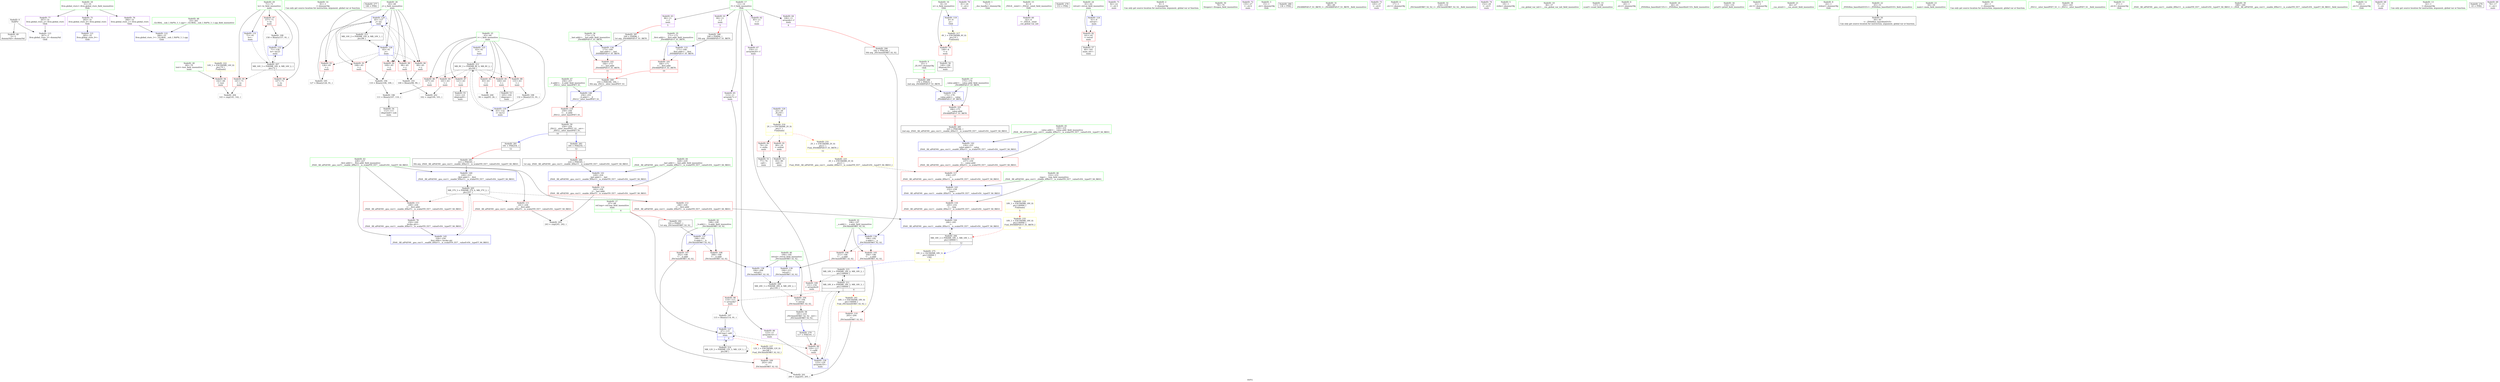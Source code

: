 digraph "SVFG" {
	label="SVFG";

	Node0x556b0e672960 [shape=record,color=grey,label="{NodeID: 0\nNullPtr}"];
	Node0x556b0e672960 -> Node0x556b0e68ca40[style=solid];
	Node0x556b0e672960 -> Node0x556b0e691830[style=solid];
	Node0x556b0e68b9f0 [shape=record,color=red,label="{NodeID: 97\n157\<--71\n\<--te\nmain\n}"];
	Node0x556b0e68b9f0 -> Node0x556b0e68fb80[style=solid];
	Node0x556b0e689a50 [shape=record,color=green,label="{NodeID: 14\n91\<--1\n\<--dummyObj\nCan only get source location for instruction, argument, global var or function.}"];
	Node0x556b0e6b19b0 [shape=record,color=black,label="{NodeID: 277\n146 = PHI()\n}"];
	Node0x556b0e68f400 [shape=record,color=grey,label="{NodeID: 194\n110 = Binary(108, 109, )\n}"];
	Node0x556b0e68f400 -> Node0x556b0e68f700[style=solid];
	Node0x556b0e68c550 [shape=record,color=red,label="{NodeID: 111\n241\<--226\n\<--__first.addr\n_ZSt8__fill_aIPiiEN9__gnu_cxx11__enable_ifIXsr11__is_scalarIT0_EE7__valueEvE6__typeET_S6_RKS3_\n}"];
	Node0x556b0e68c550 -> Node0x556b0e6974a0[style=solid];
	Node0x556b0e68a790 [shape=record,color=green,label="{NodeID: 28\n69\<--70\ntest\<--test_field_insensitive\nmain\n}"];
	Node0x556b0e68a790 -> Node0x556b0e68efc0[style=solid];
	Node0x556b0e6b2c80 [shape=record,color=black,label="{NodeID: 291\n193 = PHI(67, )\n1st arg _ZSt3minIiERKT_S2_S2_ }"];
	Node0x556b0e6b2c80 -> Node0x556b0e6923c0[style=solid];
	Node0x556b0e69ec00 [shape=record,color=black,label="{NodeID: 208\nMR_29V_3 = PHI(MR_29V_4, MR_29V_2, )\npts\{195 \}\n}"];
	Node0x556b0e69ec00 -> Node0x556b0e68bfa0[style=dashed];
	Node0x556b0e691a00 [shape=record,color=blue,label="{NodeID: 125\n63\<--91\ni\<--\nmain\n}"];
	Node0x556b0e691a00 -> Node0x556b0e6a0000[style=dashed];
	Node0x556b0e68b440 [shape=record,color=green,label="{NodeID: 42\n198\<--199\n__b.addr\<--__b.addr_field_insensitive\n_ZSt3minIiERKT_S2_S2_\n}"];
	Node0x556b0e68b440 -> Node0x556b0e68c210[style=solid];
	Node0x556b0e68b440 -> Node0x556b0e68c2e0[style=solid];
	Node0x556b0e68b440 -> Node0x556b0e6923c0[style=solid];
	Node0x556b0e6a2380 [shape=record,color=yellow,style=double,label="{NodeID: 222\n14V_1 = ENCHI(MR_14V_0)\npts\{70 \}\nFun[main]}"];
	Node0x556b0e6a2380 -> Node0x556b0e68efc0[style=dashed];
	Node0x556b0e692560 [shape=record,color=blue,label="{NodeID: 139\n194\<--211\nretval\<--\n_ZSt3minIiERKT_S2_S2_\n}"];
	Node0x556b0e692560 -> Node0x556b0e69ec00[style=dashed];
	Node0x556b0e68d050 [shape=record,color=black,label="{NodeID: 56\n149\<--148\nidxprom19\<--\nmain\n}"];
	Node0x556b0e68dbb0 [shape=record,color=purple,label="{NodeID: 70\n81\<--20\n\<--.str.2\nmain\n}"];
	Node0x556b0e68e7a0 [shape=record,color=red,label="{NodeID: 84\n101\<--63\n\<--i\nmain\n}"];
	Node0x556b0e68e7a0 -> Node0x556b0e690000[style=solid];
	Node0x556b0e688680 [shape=record,color=green,label="{NodeID: 1\n7\<--1\n__dso_handle\<--dummyObj\nGlob }"];
	Node0x556b0e68bac0 [shape=record,color=red,label="{NodeID: 98\n114\<--113\n\<--arrayidx7\nmain\n}"];
	Node0x556b0e68bac0 -> Node0x556b0e68f880[style=solid];
	Node0x556b0e689b50 [shape=record,color=green,label="{NodeID: 15\n4\<--6\n_ZStL8__ioinit\<--_ZStL8__ioinit_field_insensitive\nGlob }"];
	Node0x556b0e689b50 -> Node0x556b0e68d390[style=solid];
	Node0x556b0e6b1ab0 [shape=record,color=black,label="{NodeID: 278\n153 = PHI()\n}"];
	Node0x556b0e68f580 [shape=record,color=grey,label="{NodeID: 195\n127 = Binary(126, 91, )\n}"];
	Node0x556b0e68f580 -> Node0x556b0e691d40[style=solid];
	Node0x556b0e68c620 [shape=record,color=red,label="{NodeID: 112\n246\<--226\n\<--__first.addr\n_ZSt8__fill_aIPiiEN9__gnu_cxx11__enable_ifIXsr11__is_scalarIT0_EE7__valueEvE6__typeET_S6_RKS3_\n}"];
	Node0x556b0e68c620 -> Node0x556b0e692970[style=solid];
	Node0x556b0e68a860 [shape=record,color=green,label="{NodeID: 29\n71\<--72\nte\<--te_field_insensitive\nmain\n}"];
	Node0x556b0e68a860 -> Node0x556b0e68f090[style=solid];
	Node0x556b0e68a860 -> Node0x556b0e68b920[style=solid];
	Node0x556b0e68a860 -> Node0x556b0e68b9f0[style=solid];
	Node0x556b0e68a860 -> Node0x556b0e691ee0[style=solid];
	Node0x556b0e68a860 -> Node0x556b0e691fb0[style=solid];
	Node0x556b0e691ad0 [shape=record,color=blue,label="{NodeID: 126\n65\<--91\nj\<--\nmain\n}"];
	Node0x556b0e691ad0 -> Node0x556b0e68ebb0[style=dashed];
	Node0x556b0e691ad0 -> Node0x556b0e68ec80[style=dashed];
	Node0x556b0e691ad0 -> Node0x556b0e68ed50[style=dashed];
	Node0x556b0e691ad0 -> Node0x556b0e68ee20[style=dashed];
	Node0x556b0e691ad0 -> Node0x556b0e68eef0[style=dashed];
	Node0x556b0e691ad0 -> Node0x556b0e691d40[style=dashed];
	Node0x556b0e691ad0 -> Node0x556b0e6a0500[style=dashed];
	Node0x556b0e68b510 [shape=record,color=green,label="{NodeID: 43\n226\<--227\n__first.addr\<--__first.addr_field_insensitive\n_ZSt8__fill_aIPiiEN9__gnu_cxx11__enable_ifIXsr11__is_scalarIT0_EE7__valueEvE6__typeET_S6_RKS3_\n}"];
	Node0x556b0e68b510 -> Node0x556b0e68c550[style=solid];
	Node0x556b0e68b510 -> Node0x556b0e68c620[style=solid];
	Node0x556b0e68b510 -> Node0x556b0e68c6f0[style=solid];
	Node0x556b0e68b510 -> Node0x556b0e692630[style=solid];
	Node0x556b0e68b510 -> Node0x556b0e692a40[style=solid];
	Node0x556b0e692630 [shape=record,color=blue,label="{NodeID: 140\n226\<--223\n__first.addr\<--__first\n_ZSt8__fill_aIPiiEN9__gnu_cxx11__enable_ifIXsr11__is_scalarIT0_EE7__valueEvE6__typeET_S6_RKS3_\n}"];
	Node0x556b0e692630 -> Node0x556b0e69dd00[style=dashed];
	Node0x556b0e68d120 [shape=record,color=black,label="{NodeID: 57\n60\<--161\nmain_ret\<--\nmain\n}"];
	Node0x556b0e6a3940 [shape=record,color=yellow,style=double,label="{NodeID: 237\n12V_1 = ENCHI(MR_12V_0)\npts\{68 \}\nFun[_ZSt3minIiERKT_S2_S2_]}"];
	Node0x556b0e6a3940 -> Node0x556b0e68c3b0[style=dashed];
	Node0x556b0e68dc80 [shape=record,color=purple,label="{NodeID: 71\n82\<--22\n\<--.str.3\nmain\n}"];
	Node0x556b0e68e870 [shape=record,color=red,label="{NodeID: 85\n104\<--63\n\<--i\nmain\n}"];
	Node0x556b0e68e870 -> Node0x556b0e68cde0[style=solid];
	Node0x556b0e688b50 [shape=record,color=green,label="{NodeID: 2\n9\<--1\n\<--dummyObj\nCan only get source location for instruction, argument, global var or function.}"];
	Node0x556b0e68bb90 [shape=record,color=red,label="{NodeID: 99\n120\<--117\n\<--call8\nmain\n}"];
	Node0x556b0e68bb90 -> Node0x556b0e691c70[style=solid];
	Node0x556b0e689c50 [shape=record,color=green,label="{NodeID: 16\n8\<--10\nn\<--n_field_insensitive\nGlob }"];
	Node0x556b0e689c50 -> Node0x556b0e68e390[style=solid];
	Node0x556b0e689c50 -> Node0x556b0e691430[style=solid];
	Node0x556b0e6b1bb0 [shape=record,color=black,label="{NodeID: 279\n117 = PHI(191, )\n}"];
	Node0x556b0e6b1bb0 -> Node0x556b0e68bb90[style=solid];
	Node0x556b0e68f700 [shape=record,color=grey,label="{NodeID: 196\n111 = Binary(107, 110, )\n}"];
	Node0x556b0e68f700 -> Node0x556b0e68ceb0[style=solid];
	Node0x556b0e68c6f0 [shape=record,color=red,label="{NodeID: 113\n249\<--226\n\<--__first.addr\n_ZSt8__fill_aIPiiEN9__gnu_cxx11__enable_ifIXsr11__is_scalarIT0_EE7__valueEvE6__typeET_S6_RKS3_\n}"];
	Node0x556b0e68c6f0 -> Node0x556b0e68e2c0[style=solid];
	Node0x556b0e68a930 [shape=record,color=green,label="{NodeID: 30\n78\<--79\nfreopen\<--freopen_field_insensitive\n}"];
	Node0x556b0e691ba0 [shape=record,color=blue,label="{NodeID: 127\n67\<--115\nref.tmp\<--add\nmain\n|{|<s3>6}}"];
	Node0x556b0e691ba0 -> Node0x556b0e68bb90[style=dashed];
	Node0x556b0e691ba0 -> Node0x556b0e691ba0[style=dashed];
	Node0x556b0e691ba0 -> Node0x556b0e6a0a00[style=dashed];
	Node0x556b0e691ba0:s3 -> Node0x556b0e6a3940[style=dashed,color=red];
	Node0x556b0e68b5e0 [shape=record,color=green,label="{NodeID: 44\n228\<--229\n__last.addr\<--__last.addr_field_insensitive\n_ZSt8__fill_aIPiiEN9__gnu_cxx11__enable_ifIXsr11__is_scalarIT0_EE7__valueEvE6__typeET_S6_RKS3_\n}"];
	Node0x556b0e68b5e0 -> Node0x556b0e68c7c0[style=solid];
	Node0x556b0e68b5e0 -> Node0x556b0e692700[style=solid];
	Node0x556b0e6a2540 [shape=record,color=yellow,style=double,label="{NodeID: 224\n18V_1 = ENCHI(MR_18V_0)\npts\{140000 \}\nFun[main]|{<s0>5}}"];
	Node0x556b0e6a2540:s0 -> Node0x556b0e6a3750[style=dashed,color=red];
	Node0x556b0e692700 [shape=record,color=blue,label="{NodeID: 141\n228\<--224\n__last.addr\<--__last\n_ZSt8__fill_aIPiiEN9__gnu_cxx11__enable_ifIXsr11__is_scalarIT0_EE7__valueEvE6__typeET_S6_RKS3_\n}"];
	Node0x556b0e692700 -> Node0x556b0e68c7c0[style=dashed];
	Node0x556b0e68d1f0 [shape=record,color=black,label="{NodeID: 58\n191\<--214\n_ZSt3minIiERKT_S2_S2__ret\<--\n_ZSt3minIiERKT_S2_S2_\n|{<s0>6}}"];
	Node0x556b0e68d1f0:s0 -> Node0x556b0e6b1bb0[style=solid,color=blue];
	Node0x556b0e68dd50 [shape=record,color=purple,label="{NodeID: 72\n135\<--27\n\<--.str.4\nmain\n}"];
	Node0x556b0e68e940 [shape=record,color=red,label="{NodeID: 86\n107\<--63\n\<--i\nmain\n}"];
	Node0x556b0e68e940 -> Node0x556b0e68f700[style=solid];
	Node0x556b0e688940 [shape=record,color=green,label="{NodeID: 3\n15\<--1\n.str\<--dummyObj\nGlob }"];
	Node0x556b0e68bc60 [shape=record,color=red,label="{NodeID: 100\n151\<--150\n\<--arrayidx20\nmain\n}"];
	Node0x556b0e689d50 [shape=record,color=green,label="{NodeID: 17\n11\<--14\nf\<--f_field_insensitive\nGlob }"];
	Node0x556b0e689d50 -> Node0x556b0e68d460[style=solid];
	Node0x556b0e689d50 -> Node0x556b0e68d530[style=solid];
	Node0x556b0e689d50 -> Node0x556b0e68d600[style=solid];
	Node0x556b0e689d50 -> Node0x556b0e68d6d0[style=solid];
	Node0x556b0e689d50 -> Node0x556b0e68d7a0[style=solid];
	Node0x556b0e689d50 -> Node0x556b0e68d870[style=solid];
	Node0x556b0e689d50 -> Node0x556b0e68d940[style=solid];
	Node0x556b0e6b1da0 [shape=record,color=black,label="{NodeID: 280\n136 = PHI()\n}"];
	Node0x556b0e68f880 [shape=record,color=grey,label="{NodeID: 197\n115 = Binary(114, 91, )\n}"];
	Node0x556b0e68f880 -> Node0x556b0e691ba0[style=solid];
	Node0x556b0e68c7c0 [shape=record,color=red,label="{NodeID: 114\n242\<--228\n\<--__last.addr\n_ZSt8__fill_aIPiiEN9__gnu_cxx11__enable_ifIXsr11__is_scalarIT0_EE7__valueEvE6__typeET_S6_RKS3_\n}"];
	Node0x556b0e68c7c0 -> Node0x556b0e6974a0[style=solid];
	Node0x556b0e68aa30 [shape=record,color=green,label="{NodeID: 31\n88\<--89\n_ZSt4fillIPiiEvT_S1_RKT0_\<--_ZSt4fillIPiiEvT_S1_RKT0__field_insensitive\n}"];
	Node0x556b0e69fb00 [shape=record,color=black,label="{NodeID: 211\nMR_18V_4 = PHI(MR_18V_5, MR_18V_3, )\npts\{140000 \}\n|{|<s4>6}}"];
	Node0x556b0e69fb00 -> Node0x556b0e68bac0[style=dashed];
	Node0x556b0e69fb00 -> Node0x556b0e68bb90[style=dashed];
	Node0x556b0e69fb00 -> Node0x556b0e691c70[style=dashed];
	Node0x556b0e69fb00 -> Node0x556b0e6a0f00[style=dashed];
	Node0x556b0e69fb00:s4 -> Node0x556b0e6a3cf0[style=dashed,color=red];
	Node0x556b0e691c70 [shape=record,color=blue,label="{NodeID: 128\n123\<--120\narrayidx10\<--\nmain\n}"];
	Node0x556b0e691c70 -> Node0x556b0e69fb00[style=dashed];
	Node0x556b0e68b6b0 [shape=record,color=green,label="{NodeID: 45\n230\<--231\n__value.addr\<--__value.addr_field_insensitive\n_ZSt8__fill_aIPiiEN9__gnu_cxx11__enable_ifIXsr11__is_scalarIT0_EE7__valueEvE6__typeET_S6_RKS3_\n}"];
	Node0x556b0e68b6b0 -> Node0x556b0e68c890[style=solid];
	Node0x556b0e68b6b0 -> Node0x556b0e6927d0[style=solid];
	Node0x556b0e6a2620 [shape=record,color=yellow,style=double,label="{NodeID: 225\n2V_1 = ENCHI(MR_2V_0)\npts\{1 \}\nFun[_ZSt8__fill_aIPiiEN9__gnu_cxx11__enable_ifIXsr11__is_scalarIT0_EE7__valueEvE6__typeET_S6_RKS3_]}"];
	Node0x556b0e6a2620 -> Node0x556b0e691290[style=dashed];
	Node0x556b0e6927d0 [shape=record,color=blue,label="{NodeID: 142\n230\<--225\n__value.addr\<--__value\n_ZSt8__fill_aIPiiEN9__gnu_cxx11__enable_ifIXsr11__is_scalarIT0_EE7__valueEvE6__typeET_S6_RKS3_\n}"];
	Node0x556b0e6927d0 -> Node0x556b0e68c890[style=dashed];
	Node0x556b0e68d2c0 [shape=record,color=black,label="{NodeID: 59\n254\<--259\n_ZSt12__niter_baseIPiET_S1__ret\<--\n_ZSt12__niter_baseIPiET_S1_\n|{<s0>10|<s1>11}}"];
	Node0x556b0e68d2c0:s0 -> Node0x556b0e6b1e70[style=solid,color=blue];
	Node0x556b0e68d2c0:s1 -> Node0x556b0e6b1fa0[style=solid,color=blue];
	Node0x556b0e68de20 [shape=record,color=purple,label="{NodeID: 73\n145\<--27\n\<--.str.4\nmain\n}"];
	Node0x556b0e68ea10 [shape=record,color=red,label="{NodeID: 87\n121\<--63\n\<--i\nmain\n}"];
	Node0x556b0e68ea10 -> Node0x556b0e68cf80[style=solid];
	Node0x556b0e6889d0 [shape=record,color=green,label="{NodeID: 4\n17\<--1\n.str.1\<--dummyObj\nGlob }"];
	Node0x556b0e68bd30 [shape=record,color=red,label="{NodeID: 101\n180\<--171\n\<--__first.addr\n_ZSt4fillIPiiEvT_S1_RKT0_\n|{<s0>10}}"];
	Node0x556b0e68bd30:s0 -> Node0x556b0e6b2960[style=solid,color=red];
	Node0x556b0e689e50 [shape=record,color=green,label="{NodeID: 18\n31\<--35\nllvm.global_ctors\<--llvm.global_ctors_field_insensitive\nGlob }"];
	Node0x556b0e689e50 -> Node0x556b0e68dfc0[style=solid];
	Node0x556b0e689e50 -> Node0x556b0e68e0c0[style=solid];
	Node0x556b0e689e50 -> Node0x556b0e68e1c0[style=solid];
	Node0x556b0e6b1e70 [shape=record,color=black,label="{NodeID: 281\n181 = PHI(254, )\n|{<s0>12}}"];
	Node0x556b0e6b1e70:s0 -> Node0x556b0e6b2290[style=solid,color=red];
	Node0x556b0e68fa00 [shape=record,color=grey,label="{NodeID: 198\n132 = Binary(131, 91, )\n}"];
	Node0x556b0e68fa00 -> Node0x556b0e691e10[style=solid];
	Node0x556b0e68c890 [shape=record,color=red,label="{NodeID: 115\n237\<--230\n\<--__value.addr\n_ZSt8__fill_aIPiiEN9__gnu_cxx11__enable_ifIXsr11__is_scalarIT0_EE7__valueEvE6__typeET_S6_RKS3_\n}"];
	Node0x556b0e68c890 -> Node0x556b0e691290[style=solid];
	Node0x556b0e68ab30 [shape=record,color=green,label="{NodeID: 32\n118\<--119\n_ZSt3minIiERKT_S2_S2_\<--_ZSt3minIiERKT_S2_S2__field_insensitive\n}"];
	Node0x556b0e6a0000 [shape=record,color=black,label="{NodeID: 212\nMR_8V_3 = PHI(MR_8V_4, MR_8V_2, )\npts\{64 \}\n}"];
	Node0x556b0e6a0000 -> Node0x556b0e68e6d0[style=dashed];
	Node0x556b0e6a0000 -> Node0x556b0e68e7a0[style=dashed];
	Node0x556b0e6a0000 -> Node0x556b0e68e870[style=dashed];
	Node0x556b0e6a0000 -> Node0x556b0e68e940[style=dashed];
	Node0x556b0e6a0000 -> Node0x556b0e68ea10[style=dashed];
	Node0x556b0e6a0000 -> Node0x556b0e68eae0[style=dashed];
	Node0x556b0e6a0000 -> Node0x556b0e691e10[style=dashed];
	Node0x556b0e691d40 [shape=record,color=blue,label="{NodeID: 129\n65\<--127\nj\<--inc\nmain\n}"];
	Node0x556b0e691d40 -> Node0x556b0e68ebb0[style=dashed];
	Node0x556b0e691d40 -> Node0x556b0e68ec80[style=dashed];
	Node0x556b0e691d40 -> Node0x556b0e68ed50[style=dashed];
	Node0x556b0e691d40 -> Node0x556b0e68ee20[style=dashed];
	Node0x556b0e691d40 -> Node0x556b0e68eef0[style=dashed];
	Node0x556b0e691d40 -> Node0x556b0e691d40[style=dashed];
	Node0x556b0e691d40 -> Node0x556b0e6a0500[style=dashed];
	Node0x556b0e68b780 [shape=record,color=green,label="{NodeID: 46\n232\<--233\n__tmp\<--__tmp_field_insensitive\n_ZSt8__fill_aIPiiEN9__gnu_cxx11__enable_ifIXsr11__is_scalarIT0_EE7__valueEvE6__typeET_S6_RKS3_\n}"];
	Node0x556b0e68b780 -> Node0x556b0e6911c0[style=solid];
	Node0x556b0e68b780 -> Node0x556b0e6928a0[style=solid];
	Node0x556b0e6928a0 [shape=record,color=blue,label="{NodeID: 143\n232\<--238\n__tmp\<--\n_ZSt8__fill_aIPiiEN9__gnu_cxx11__enable_ifIXsr11__is_scalarIT0_EE7__valueEvE6__typeET_S6_RKS3_\n}"];
	Node0x556b0e6928a0 -> Node0x556b0e6911c0[style=dashed];
	Node0x556b0e68d390 [shape=record,color=purple,label="{NodeID: 60\n42\<--4\n\<--_ZStL8__ioinit\n__cxx_global_var_init\n}"];
	Node0x556b0e68def0 [shape=record,color=purple,label="{NodeID: 74\n152\<--29\n\<--.str.5\nmain\n}"];
	Node0x556b0e68eae0 [shape=record,color=red,label="{NodeID: 88\n131\<--63\n\<--i\nmain\n}"];
	Node0x556b0e68eae0 -> Node0x556b0e68fa00[style=solid];
	Node0x556b0e689400 [shape=record,color=green,label="{NodeID: 5\n19\<--1\nstdin\<--dummyObj\nGlob }"];
	Node0x556b0e68be00 [shape=record,color=red,label="{NodeID: 102\n184\<--173\n\<--__last.addr\n_ZSt4fillIPiiEvT_S1_RKT0_\n|{<s0>11}}"];
	Node0x556b0e68be00:s0 -> Node0x556b0e6b2960[style=solid,color=red];
	Node0x556b0e689f50 [shape=record,color=green,label="{NodeID: 19\n36\<--37\n__cxx_global_var_init\<--__cxx_global_var_init_field_insensitive\n}"];
	Node0x556b0e6b1fa0 [shape=record,color=black,label="{NodeID: 282\n185 = PHI(254, )\n|{<s0>12}}"];
	Node0x556b0e6b1fa0:s0 -> Node0x556b0e6b2360[style=solid,color=red];
	Node0x556b0e68fb80 [shape=record,color=grey,label="{NodeID: 199\n158 = Binary(157, 91, )\n}"];
	Node0x556b0e68fb80 -> Node0x556b0e691fb0[style=solid];
	Node0x556b0e6911c0 [shape=record,color=red,label="{NodeID: 116\n245\<--232\n\<--__tmp\n_ZSt8__fill_aIPiiEN9__gnu_cxx11__enable_ifIXsr11__is_scalarIT0_EE7__valueEvE6__typeET_S6_RKS3_\n}"];
	Node0x556b0e6911c0 -> Node0x556b0e692970[style=solid];
	Node0x556b0e68ac30 [shape=record,color=green,label="{NodeID: 33\n137\<--138\nscanf\<--scanf_field_insensitive\n}"];
	Node0x556b0e6a0500 [shape=record,color=black,label="{NodeID: 213\nMR_10V_2 = PHI(MR_10V_4, MR_10V_1, )\npts\{66 \}\n}"];
	Node0x556b0e6a0500 -> Node0x556b0e691ad0[style=dashed];
	Node0x556b0e691e10 [shape=record,color=blue,label="{NodeID: 130\n63\<--132\ni\<--inc12\nmain\n}"];
	Node0x556b0e691e10 -> Node0x556b0e6a0000[style=dashed];
	Node0x556b0e68b850 [shape=record,color=green,label="{NodeID: 47\n256\<--257\n__it.addr\<--__it.addr_field_insensitive\n_ZSt12__niter_baseIPiET_S1_\n}"];
	Node0x556b0e68b850 -> Node0x556b0e691360[style=solid];
	Node0x556b0e68b850 -> Node0x556b0e692b10[style=solid];
	Node0x556b0e692970 [shape=record,color=blue,label="{NodeID: 144\n246\<--245\n\<--\n_ZSt8__fill_aIPiiEN9__gnu_cxx11__enable_ifIXsr11__is_scalarIT0_EE7__valueEvE6__typeET_S6_RKS3_\n}"];
	Node0x556b0e692970 -> Node0x556b0e69e200[style=dashed];
	Node0x556b0e68d460 [shape=record,color=purple,label="{NodeID: 61\n84\<--11\n\<--f\nmain\n|{<s0>5}}"];
	Node0x556b0e68d460:s0 -> Node0x556b0e6b25a0[style=solid,color=red];
	Node0x556b0e6a3cf0 [shape=record,color=yellow,style=double,label="{NodeID: 241\n18V_1 = ENCHI(MR_18V_0)\npts\{140000 \}\nFun[_ZSt3minIiERKT_S2_S2_]}"];
	Node0x556b0e6a3cf0 -> Node0x556b0e68c480[style=dashed];
	Node0x556b0e68dfc0 [shape=record,color=purple,label="{NodeID: 75\n265\<--31\nllvm.global_ctors_0\<--llvm.global_ctors\nGlob }"];
	Node0x556b0e68dfc0 -> Node0x556b0e691630[style=solid];
	Node0x556b0e68ebb0 [shape=record,color=red,label="{NodeID: 89\n98\<--65\n\<--j\nmain\n}"];
	Node0x556b0e68ebb0 -> Node0x556b0e68f280[style=solid];
	Node0x556b0e689490 [shape=record,color=green,label="{NodeID: 6\n20\<--1\n.str.2\<--dummyObj\nGlob }"];
	Node0x556b0e68bed0 [shape=record,color=red,label="{NodeID: 103\n186\<--175\n\<--__value.addr\n_ZSt4fillIPiiEvT_S1_RKT0_\n|{<s0>12}}"];
	Node0x556b0e68bed0:s0 -> Node0x556b0e6b2460[style=solid,color=red];
	Node0x556b0e68a050 [shape=record,color=green,label="{NodeID: 20\n40\<--41\n_ZNSt8ios_base4InitC1Ev\<--_ZNSt8ios_base4InitC1Ev_field_insensitive\n}"];
	Node0x556b0e6b2290 [shape=record,color=black,label="{NodeID: 283\n223 = PHI(181, )\n0th arg _ZSt8__fill_aIPiiEN9__gnu_cxx11__enable_ifIXsr11__is_scalarIT0_EE7__valueEvE6__typeET_S6_RKS3_ }"];
	Node0x556b0e6b2290 -> Node0x556b0e692630[style=solid];
	Node0x556b0e68fd00 [shape=record,color=grey,label="{NodeID: 200\n94 = cmp(93, 26, )\n}"];
	Node0x556b0e691290 [shape=record,color=red,label="{NodeID: 117\n238\<--237\n\<--\n_ZSt8__fill_aIPiiEN9__gnu_cxx11__enable_ifIXsr11__is_scalarIT0_EE7__valueEvE6__typeET_S6_RKS3_\n}"];
	Node0x556b0e691290 -> Node0x556b0e6928a0[style=solid];
	Node0x556b0e68ad30 [shape=record,color=green,label="{NodeID: 34\n154\<--155\nprintf\<--printf_field_insensitive\n}"];
	Node0x556b0e6a0a00 [shape=record,color=black,label="{NodeID: 214\nMR_12V_2 = PHI(MR_12V_3, MR_12V_1, )\npts\{68 \}\n}"];
	Node0x556b0e6a0a00 -> Node0x556b0e691ba0[style=dashed];
	Node0x556b0e6a0a00 -> Node0x556b0e6a0a00[style=dashed];
	Node0x556b0e691ee0 [shape=record,color=blue,label="{NodeID: 131\n71\<--91\nte\<--\nmain\n}"];
	Node0x556b0e691ee0 -> Node0x556b0e69e700[style=dashed];
	Node0x556b0e68c940 [shape=record,color=green,label="{NodeID: 48\n33\<--261\n_GLOBAL__sub_I_ShPSi_3_1.cpp\<--_GLOBAL__sub_I_ShPSi_3_1.cpp_field_insensitive\n}"];
	Node0x556b0e68c940 -> Node0x556b0e691730[style=solid];
	Node0x556b0e692a40 [shape=record,color=blue,label="{NodeID: 145\n226\<--250\n__first.addr\<--incdec.ptr\n_ZSt8__fill_aIPiiEN9__gnu_cxx11__enable_ifIXsr11__is_scalarIT0_EE7__valueEvE6__typeET_S6_RKS3_\n}"];
	Node0x556b0e692a40 -> Node0x556b0e69dd00[style=dashed];
	Node0x556b0e68d530 [shape=record,color=purple,label="{NodeID: 62\n85\<--11\n\<--f\nmain\n}"];
	Node0x556b0e68e0c0 [shape=record,color=purple,label="{NodeID: 76\n266\<--31\nllvm.global_ctors_1\<--llvm.global_ctors\nGlob }"];
	Node0x556b0e68e0c0 -> Node0x556b0e691730[style=solid];
	Node0x556b0e68ec80 [shape=record,color=red,label="{NodeID: 90\n99\<--65\n\<--j\nmain\n}"];
	Node0x556b0e68ec80 -> Node0x556b0e68f280[style=solid];
	Node0x556b0e689520 [shape=record,color=green,label="{NodeID: 7\n22\<--1\n.str.3\<--dummyObj\nGlob }"];
	Node0x556b0e68bfa0 [shape=record,color=red,label="{NodeID: 104\n214\<--194\n\<--retval\n_ZSt3minIiERKT_S2_S2_\n}"];
	Node0x556b0e68bfa0 -> Node0x556b0e68d1f0[style=solid];
	Node0x556b0e68a150 [shape=record,color=green,label="{NodeID: 21\n46\<--47\n__cxa_atexit\<--__cxa_atexit_field_insensitive\n}"];
	Node0x556b0e6b2360 [shape=record,color=black,label="{NodeID: 284\n224 = PHI(185, )\n1st arg _ZSt8__fill_aIPiiEN9__gnu_cxx11__enable_ifIXsr11__is_scalarIT0_EE7__valueEvE6__typeET_S6_RKS3_ }"];
	Node0x556b0e6b2360 -> Node0x556b0e692700[style=solid];
	Node0x556b0e68fe80 [shape=record,color=grey,label="{NodeID: 201\n206 = cmp(203, 205, )\n}"];
	Node0x556b0e691360 [shape=record,color=red,label="{NodeID: 118\n259\<--256\n\<--__it.addr\n_ZSt12__niter_baseIPiET_S1_\n}"];
	Node0x556b0e691360 -> Node0x556b0e68d2c0[style=solid];
	Node0x556b0e68ae30 [shape=record,color=green,label="{NodeID: 35\n171\<--172\n__first.addr\<--__first.addr_field_insensitive\n_ZSt4fillIPiiEvT_S1_RKT0_\n}"];
	Node0x556b0e68ae30 -> Node0x556b0e68bd30[style=solid];
	Node0x556b0e68ae30 -> Node0x556b0e692080[style=solid];
	Node0x556b0e6a0f00 [shape=record,color=black,label="{NodeID: 215\nMR_18V_3 = PHI(MR_18V_4, MR_18V_2, )\npts\{140000 \}\n}"];
	Node0x556b0e6a0f00 -> Node0x556b0e68bc60[style=dashed];
	Node0x556b0e6a0f00 -> Node0x556b0e69fb00[style=dashed];
	Node0x556b0e691fb0 [shape=record,color=blue,label="{NodeID: 132\n71\<--158\nte\<--inc23\nmain\n}"];
	Node0x556b0e691fb0 -> Node0x556b0e69e700[style=dashed];
	Node0x556b0e68ca40 [shape=record,color=black,label="{NodeID: 49\n2\<--3\ndummyVal\<--dummyVal\n}"];
	Node0x556b0e692b10 [shape=record,color=blue,label="{NodeID: 146\n256\<--255\n__it.addr\<--__it\n_ZSt12__niter_baseIPiET_S1_\n}"];
	Node0x556b0e692b10 -> Node0x556b0e691360[style=dashed];
	Node0x556b0e68d600 [shape=record,color=purple,label="{NodeID: 63\n86\<--11\n\<--f\nmain\n|{<s0>5}}"];
	Node0x556b0e68d600:s0 -> Node0x556b0e6b26e0[style=solid,color=red];
	Node0x556b0e68e1c0 [shape=record,color=purple,label="{NodeID: 77\n267\<--31\nllvm.global_ctors_2\<--llvm.global_ctors\nGlob }"];
	Node0x556b0e68e1c0 -> Node0x556b0e691830[style=solid];
	Node0x556b0e68ed50 [shape=record,color=red,label="{NodeID: 91\n108\<--65\n\<--j\nmain\n}"];
	Node0x556b0e68ed50 -> Node0x556b0e68f400[style=solid];
	Node0x556b0e6895b0 [shape=record,color=green,label="{NodeID: 8\n24\<--1\nstdout\<--dummyObj\nGlob }"];
	Node0x556b0e68c070 [shape=record,color=red,label="{NodeID: 105\n204\<--196\n\<--__a.addr\n_ZSt3minIiERKT_S2_S2_\n}"];
	Node0x556b0e68c070 -> Node0x556b0e68c480[style=solid];
	Node0x556b0e68a250 [shape=record,color=green,label="{NodeID: 22\n45\<--51\n_ZNSt8ios_base4InitD1Ev\<--_ZNSt8ios_base4InitD1Ev_field_insensitive\n}"];
	Node0x556b0e68a250 -> Node0x556b0e68cb40[style=solid];
	Node0x556b0e6b2460 [shape=record,color=black,label="{NodeID: 285\n225 = PHI(186, )\n2nd arg _ZSt8__fill_aIPiiEN9__gnu_cxx11__enable_ifIXsr11__is_scalarIT0_EE7__valueEvE6__typeET_S6_RKS3_ }"];
	Node0x556b0e6b2460 -> Node0x556b0e6927d0[style=solid];
	Node0x556b0e690000 [shape=record,color=grey,label="{NodeID: 202\n102 = cmp(100, 101, )\n}"];
	Node0x556b0e691430 [shape=record,color=blue,label="{NodeID: 119\n8\<--9\nn\<--\nGlob }"];
	Node0x556b0e691430 -> Node0x556b0e6a1f20[style=dashed];
	Node0x556b0e68af00 [shape=record,color=green,label="{NodeID: 36\n173\<--174\n__last.addr\<--__last.addr_field_insensitive\n_ZSt4fillIPiiEvT_S1_RKT0_\n}"];
	Node0x556b0e68af00 -> Node0x556b0e68be00[style=solid];
	Node0x556b0e68af00 -> Node0x556b0e692150[style=solid];
	Node0x556b0e6a1400 [shape=record,color=yellow,style=double,label="{NodeID: 216\n2V_1 = ENCHI(MR_2V_0)\npts\{1 \}\nFun[main]|{|<s2>5}}"];
	Node0x556b0e6a1400 -> Node0x556b0e68e460[style=dashed];
	Node0x556b0e6a1400 -> Node0x556b0e68e530[style=dashed];
	Node0x556b0e6a1400:s2 -> Node0x556b0e6a33a0[style=dashed,color=red];
	Node0x556b0e692080 [shape=record,color=blue,label="{NodeID: 133\n171\<--168\n__first.addr\<--__first\n_ZSt4fillIPiiEvT_S1_RKT0_\n}"];
	Node0x556b0e692080 -> Node0x556b0e68bd30[style=dashed];
	Node0x556b0e68cb40 [shape=record,color=black,label="{NodeID: 50\n44\<--45\n\<--_ZNSt8ios_base4InitD1Ev\nCan only get source location for instruction, argument, global var or function.}"];
	Node0x556b0e68d6d0 [shape=record,color=purple,label="{NodeID: 64\n106\<--11\narrayidx\<--f\nmain\n|{<s0>6}}"];
	Node0x556b0e68d6d0:s0 -> Node0x556b0e6b2b70[style=solid,color=red];
	Node0x556b0e68e2c0 [shape=record,color=purple,label="{NodeID: 78\n250\<--249\nincdec.ptr\<--\n_ZSt8__fill_aIPiiEN9__gnu_cxx11__enable_ifIXsr11__is_scalarIT0_EE7__valueEvE6__typeET_S6_RKS3_\n}"];
	Node0x556b0e68e2c0 -> Node0x556b0e692a40[style=solid];
	Node0x556b0e68ee20 [shape=record,color=red,label="{NodeID: 92\n109\<--65\n\<--j\nmain\n}"];
	Node0x556b0e68ee20 -> Node0x556b0e68f400[style=solid];
	Node0x556b0e689640 [shape=record,color=green,label="{NodeID: 9\n25\<--1\n_ZL1N\<--dummyObj\nGlob |{<s0>5}}"];
	Node0x556b0e689640:s0 -> Node0x556b0e6b2820[style=solid,color=red];
	Node0x556b0e68c140 [shape=record,color=red,label="{NodeID: 106\n211\<--196\n\<--__a.addr\n_ZSt3minIiERKT_S2_S2_\n}"];
	Node0x556b0e68c140 -> Node0x556b0e692560[style=solid];
	Node0x556b0e68a350 [shape=record,color=green,label="{NodeID: 23\n58\<--59\nmain\<--main_field_insensitive\n}"];
	Node0x556b0e6b25a0 [shape=record,color=black,label="{NodeID: 286\n168 = PHI(84, )\n0th arg _ZSt4fillIPiiEvT_S1_RKT0_ }"];
	Node0x556b0e6b25a0 -> Node0x556b0e692080[style=solid];
	Node0x556b0e6974a0 [shape=record,color=grey,label="{NodeID: 203\n243 = cmp(241, 242, )\n}"];
	Node0x556b0e691530 [shape=record,color=blue,label="{NodeID: 120\n25\<--26\n_ZL1N\<--\nGlob }"];
	Node0x556b0e691530 -> Node0x556b0e6a1400[style=dashed];
	Node0x556b0e68afd0 [shape=record,color=green,label="{NodeID: 37\n175\<--176\n__value.addr\<--__value.addr_field_insensitive\n_ZSt4fillIPiiEvT_S1_RKT0_\n}"];
	Node0x556b0e68afd0 -> Node0x556b0e68bed0[style=solid];
	Node0x556b0e68afd0 -> Node0x556b0e692220[style=solid];
	Node0x556b0e6a1f20 [shape=record,color=yellow,style=double,label="{NodeID: 217\n4V_1 = ENCHI(MR_4V_0)\npts\{10 \}\nFun[main]}"];
	Node0x556b0e6a1f20 -> Node0x556b0e68e390[style=dashed];
	Node0x556b0e692150 [shape=record,color=blue,label="{NodeID: 134\n173\<--169\n__last.addr\<--__last\n_ZSt4fillIPiiEvT_S1_RKT0_\n}"];
	Node0x556b0e692150 -> Node0x556b0e68be00[style=dashed];
	Node0x556b0e68cc40 [shape=record,color=black,label="{NodeID: 51\n77\<--74\ncall\<--\nmain\n}"];
	Node0x556b0e6a33a0 [shape=record,color=yellow,style=double,label="{NodeID: 231\n2V_1 = ENCHI(MR_2V_0)\npts\{1 \}\nFun[_ZSt4fillIPiiEvT_S1_RKT0_]|{<s0>12}}"];
	Node0x556b0e6a33a0:s0 -> Node0x556b0e6a2620[style=dashed,color=red];
	Node0x556b0e68d7a0 [shape=record,color=purple,label="{NodeID: 65\n113\<--11\narrayidx7\<--f\nmain\n}"];
	Node0x556b0e68d7a0 -> Node0x556b0e68bac0[style=solid];
	Node0x556b0e68e390 [shape=record,color=red,label="{NodeID: 79\n148\<--8\n\<--n\nmain\n}"];
	Node0x556b0e68e390 -> Node0x556b0e68d050[style=solid];
	Node0x556b0e68eef0 [shape=record,color=red,label="{NodeID: 93\n126\<--65\n\<--j\nmain\n}"];
	Node0x556b0e68eef0 -> Node0x556b0e68f580[style=solid];
	Node0x556b0e6896d0 [shape=record,color=green,label="{NodeID: 10\n26\<--1\n\<--dummyObj\nCan only get source location for instruction, argument, global var or function.}"];
	Node0x556b0e68c210 [shape=record,color=red,label="{NodeID: 107\n202\<--198\n\<--__b.addr\n_ZSt3minIiERKT_S2_S2_\n}"];
	Node0x556b0e68c210 -> Node0x556b0e68c3b0[style=solid];
	Node0x556b0e68a450 [shape=record,color=green,label="{NodeID: 24\n61\<--62\nretval\<--retval_field_insensitive\nmain\n}"];
	Node0x556b0e68a450 -> Node0x556b0e68e600[style=solid];
	Node0x556b0e68a450 -> Node0x556b0e691930[style=solid];
	Node0x556b0e6b26e0 [shape=record,color=black,label="{NodeID: 287\n169 = PHI(86, )\n1st arg _ZSt4fillIPiiEvT_S1_RKT0_ }"];
	Node0x556b0e6b26e0 -> Node0x556b0e692150[style=solid];
	Node0x556b0e697620 [shape=record,color=grey,label="{NodeID: 204\n143 = cmp(141, 142, )\n}"];
	Node0x556b0e691630 [shape=record,color=blue,label="{NodeID: 121\n265\<--32\nllvm.global_ctors_0\<--\nGlob }"];
	Node0x556b0e68b0a0 [shape=record,color=green,label="{NodeID: 38\n182\<--183\n_ZSt12__niter_baseIPiET_S1_\<--_ZSt12__niter_baseIPiET_S1__field_insensitive\n}"];
	Node0x556b0e692220 [shape=record,color=blue,label="{NodeID: 135\n175\<--170\n__value.addr\<--__value\n_ZSt4fillIPiiEvT_S1_RKT0_\n}"];
	Node0x556b0e692220 -> Node0x556b0e68bed0[style=dashed];
	Node0x556b0e68cd10 [shape=record,color=black,label="{NodeID: 52\n83\<--80\ncall1\<--\nmain\n}"];
	Node0x556b0e68d870 [shape=record,color=purple,label="{NodeID: 66\n123\<--11\narrayidx10\<--f\nmain\n}"];
	Node0x556b0e68d870 -> Node0x556b0e691c70[style=solid];
	Node0x556b0e68e460 [shape=record,color=red,label="{NodeID: 80\n74\<--19\n\<--stdin\nmain\n}"];
	Node0x556b0e68e460 -> Node0x556b0e68cc40[style=solid];
	Node0x556b0e68efc0 [shape=record,color=red,label="{NodeID: 94\n142\<--69\n\<--test\nmain\n}"];
	Node0x556b0e68efc0 -> Node0x556b0e697620[style=solid];
	Node0x556b0e689790 [shape=record,color=green,label="{NodeID: 11\n27\<--1\n.str.4\<--dummyObj\nGlob }"];
	Node0x556b0e68c2e0 [shape=record,color=red,label="{NodeID: 108\n208\<--198\n\<--__b.addr\n_ZSt3minIiERKT_S2_S2_\n}"];
	Node0x556b0e68c2e0 -> Node0x556b0e692490[style=solid];
	Node0x556b0e68a520 [shape=record,color=green,label="{NodeID: 25\n63\<--64\ni\<--i_field_insensitive\nmain\n}"];
	Node0x556b0e68a520 -> Node0x556b0e68e6d0[style=solid];
	Node0x556b0e68a520 -> Node0x556b0e68e7a0[style=solid];
	Node0x556b0e68a520 -> Node0x556b0e68e870[style=solid];
	Node0x556b0e68a520 -> Node0x556b0e68e940[style=solid];
	Node0x556b0e68a520 -> Node0x556b0e68ea10[style=solid];
	Node0x556b0e68a520 -> Node0x556b0e68eae0[style=solid];
	Node0x556b0e68a520 -> Node0x556b0e691a00[style=solid];
	Node0x556b0e68a520 -> Node0x556b0e691e10[style=solid];
	Node0x556b0e6b2820 [shape=record,color=black,label="{NodeID: 288\n170 = PHI(25, )\n2nd arg _ZSt4fillIPiiEvT_S1_RKT0_ }"];
	Node0x556b0e6b2820 -> Node0x556b0e692220[style=solid];
	Node0x556b0e69dd00 [shape=record,color=black,label="{NodeID: 205\nMR_37V_3 = PHI(MR_37V_4, MR_37V_2, )\npts\{227 \}\n}"];
	Node0x556b0e69dd00 -> Node0x556b0e68c550[style=dashed];
	Node0x556b0e69dd00 -> Node0x556b0e68c620[style=dashed];
	Node0x556b0e69dd00 -> Node0x556b0e68c6f0[style=dashed];
	Node0x556b0e69dd00 -> Node0x556b0e692a40[style=dashed];
	Node0x556b0e691730 [shape=record,color=blue,label="{NodeID: 122\n266\<--33\nllvm.global_ctors_1\<--_GLOBAL__sub_I_ShPSi_3_1.cpp\nGlob }"];
	Node0x556b0e68b1a0 [shape=record,color=green,label="{NodeID: 39\n188\<--189\n_ZSt8__fill_aIPiiEN9__gnu_cxx11__enable_ifIXsr11__is_scalarIT0_EE7__valueEvE6__typeET_S6_RKS3_\<--_ZSt8__fill_aIPiiEN9__gnu_cxx11__enable_ifIXsr11__is_scalarIT0_EE7__valueEvE6__typeET_S6_RKS3__field_insensitive\n}"];
	Node0x556b0e6922f0 [shape=record,color=blue,label="{NodeID: 136\n196\<--192\n__a.addr\<--__a\n_ZSt3minIiERKT_S2_S2_\n}"];
	Node0x556b0e6922f0 -> Node0x556b0e68c070[style=dashed];
	Node0x556b0e6922f0 -> Node0x556b0e68c140[style=dashed];
	Node0x556b0e68cde0 [shape=record,color=black,label="{NodeID: 53\n105\<--104\nidxprom\<--\nmain\n}"];
	Node0x556b0e68d940 [shape=record,color=purple,label="{NodeID: 67\n150\<--11\narrayidx20\<--f\nmain\n}"];
	Node0x556b0e68d940 -> Node0x556b0e68bc60[style=solid];
	Node0x556b0e68e530 [shape=record,color=red,label="{NodeID: 81\n80\<--24\n\<--stdout\nmain\n}"];
	Node0x556b0e68e530 -> Node0x556b0e68cd10[style=solid];
	Node0x556b0e68f090 [shape=record,color=red,label="{NodeID: 95\n141\<--71\n\<--te\nmain\n}"];
	Node0x556b0e68f090 -> Node0x556b0e697620[style=solid];
	Node0x556b0e689850 [shape=record,color=green,label="{NodeID: 12\n29\<--1\n.str.5\<--dummyObj\nGlob }"];
	Node0x556b0e6a67e0 [shape=record,color=yellow,style=double,label="{NodeID: 275\n18V_2 = CSCHI(MR_18V_1)\npts\{140000 \}\nCS[]|{<s0>5}}"];
	Node0x556b0e6a67e0:s0 -> Node0x556b0e6a0f00[style=dashed,color=blue];
	Node0x556b0e68c3b0 [shape=record,color=red,label="{NodeID: 109\n203\<--202\n\<--\n_ZSt3minIiERKT_S2_S2_\n}"];
	Node0x556b0e68c3b0 -> Node0x556b0e68fe80[style=solid];
	Node0x556b0e68a5f0 [shape=record,color=green,label="{NodeID: 26\n65\<--66\nj\<--j_field_insensitive\nmain\n}"];
	Node0x556b0e68a5f0 -> Node0x556b0e68ebb0[style=solid];
	Node0x556b0e68a5f0 -> Node0x556b0e68ec80[style=solid];
	Node0x556b0e68a5f0 -> Node0x556b0e68ed50[style=solid];
	Node0x556b0e68a5f0 -> Node0x556b0e68ee20[style=solid];
	Node0x556b0e68a5f0 -> Node0x556b0e68eef0[style=solid];
	Node0x556b0e68a5f0 -> Node0x556b0e691ad0[style=solid];
	Node0x556b0e68a5f0 -> Node0x556b0e691d40[style=solid];
	Node0x556b0e6b2960 [shape=record,color=black,label="{NodeID: 289\n255 = PHI(180, 184, )\n0th arg _ZSt12__niter_baseIPiET_S1_ }"];
	Node0x556b0e6b2960 -> Node0x556b0e692b10[style=solid];
	Node0x556b0e69e200 [shape=record,color=black,label="{NodeID: 206\nMR_18V_2 = PHI(MR_18V_3, MR_18V_1, )\npts\{140000 \}\n|{|<s1>12}}"];
	Node0x556b0e69e200 -> Node0x556b0e692970[style=dashed];
	Node0x556b0e69e200:s1 -> Node0x556b0e6a67e0[style=dashed,color=blue];
	Node0x556b0e691830 [shape=record,color=blue, style = dotted,label="{NodeID: 123\n267\<--3\nllvm.global_ctors_2\<--dummyVal\nGlob }"];
	Node0x556b0e68b2a0 [shape=record,color=green,label="{NodeID: 40\n194\<--195\nretval\<--retval_field_insensitive\n_ZSt3minIiERKT_S2_S2_\n}"];
	Node0x556b0e68b2a0 -> Node0x556b0e68bfa0[style=solid];
	Node0x556b0e68b2a0 -> Node0x556b0e692490[style=solid];
	Node0x556b0e68b2a0 -> Node0x556b0e692560[style=solid];
	Node0x556b0e6923c0 [shape=record,color=blue,label="{NodeID: 137\n198\<--193\n__b.addr\<--__b\n_ZSt3minIiERKT_S2_S2_\n}"];
	Node0x556b0e6923c0 -> Node0x556b0e68c210[style=dashed];
	Node0x556b0e6923c0 -> Node0x556b0e68c2e0[style=dashed];
	Node0x556b0e68ceb0 [shape=record,color=black,label="{NodeID: 54\n112\<--111\nidxprom6\<--sub\nmain\n}"];
	Node0x556b0e68da10 [shape=record,color=purple,label="{NodeID: 68\n75\<--15\n\<--.str\nmain\n}"];
	Node0x556b0e68e600 [shape=record,color=red,label="{NodeID: 82\n161\<--61\n\<--retval\nmain\n}"];
	Node0x556b0e68e600 -> Node0x556b0e68d120[style=solid];
	Node0x556b0e68b920 [shape=record,color=red,label="{NodeID: 96\n147\<--71\n\<--te\nmain\n}"];
	Node0x556b0e689950 [shape=record,color=green,label="{NodeID: 13\n32\<--1\n\<--dummyObj\nCan only get source location for instruction, argument, global var or function.}"];
	Node0x556b0e426f80 [shape=record,color=black,label="{NodeID: 276\n43 = PHI()\n}"];
	Node0x556b0e68f280 [shape=record,color=grey,label="{NodeID: 193\n100 = Binary(98, 99, )\n}"];
	Node0x556b0e68f280 -> Node0x556b0e690000[style=solid];
	Node0x556b0e68c480 [shape=record,color=red,label="{NodeID: 110\n205\<--204\n\<--\n_ZSt3minIiERKT_S2_S2_\n}"];
	Node0x556b0e68c480 -> Node0x556b0e68fe80[style=solid];
	Node0x556b0e68a6c0 [shape=record,color=green,label="{NodeID: 27\n67\<--68\nref.tmp\<--ref.tmp_field_insensitive\nmain\n|{|<s1>6}}"];
	Node0x556b0e68a6c0 -> Node0x556b0e691ba0[style=solid];
	Node0x556b0e68a6c0:s1 -> Node0x556b0e6b2c80[style=solid,color=red];
	Node0x556b0e6b2b70 [shape=record,color=black,label="{NodeID: 290\n192 = PHI(106, )\n0th arg _ZSt3minIiERKT_S2_S2_ }"];
	Node0x556b0e6b2b70 -> Node0x556b0e6922f0[style=solid];
	Node0x556b0e69e700 [shape=record,color=black,label="{NodeID: 207\nMR_16V_3 = PHI(MR_16V_4, MR_16V_2, )\npts\{72 \}\n}"];
	Node0x556b0e69e700 -> Node0x556b0e68f090[style=dashed];
	Node0x556b0e69e700 -> Node0x556b0e68b920[style=dashed];
	Node0x556b0e69e700 -> Node0x556b0e68b9f0[style=dashed];
	Node0x556b0e69e700 -> Node0x556b0e691fb0[style=dashed];
	Node0x556b0e691930 [shape=record,color=blue,label="{NodeID: 124\n61\<--9\nretval\<--\nmain\n}"];
	Node0x556b0e691930 -> Node0x556b0e68e600[style=dashed];
	Node0x556b0e68b370 [shape=record,color=green,label="{NodeID: 41\n196\<--197\n__a.addr\<--__a.addr_field_insensitive\n_ZSt3minIiERKT_S2_S2_\n}"];
	Node0x556b0e68b370 -> Node0x556b0e68c070[style=solid];
	Node0x556b0e68b370 -> Node0x556b0e68c140[style=solid];
	Node0x556b0e68b370 -> Node0x556b0e6922f0[style=solid];
	Node0x556b0e692490 [shape=record,color=blue,label="{NodeID: 138\n194\<--208\nretval\<--\n_ZSt3minIiERKT_S2_S2_\n}"];
	Node0x556b0e692490 -> Node0x556b0e69ec00[style=dashed];
	Node0x556b0e68cf80 [shape=record,color=black,label="{NodeID: 55\n122\<--121\nidxprom9\<--\nmain\n}"];
	Node0x556b0e6a3750 [shape=record,color=yellow,style=double,label="{NodeID: 235\n18V_1 = ENCHI(MR_18V_0)\npts\{140000 \}\nFun[_ZSt4fillIPiiEvT_S1_RKT0_]|{<s0>12}}"];
	Node0x556b0e6a3750:s0 -> Node0x556b0e69e200[style=dashed,color=red];
	Node0x556b0e68dae0 [shape=record,color=purple,label="{NodeID: 69\n76\<--17\n\<--.str.1\nmain\n}"];
	Node0x556b0e68e6d0 [shape=record,color=red,label="{NodeID: 83\n93\<--63\n\<--i\nmain\n}"];
	Node0x556b0e68e6d0 -> Node0x556b0e68fd00[style=solid];
}
